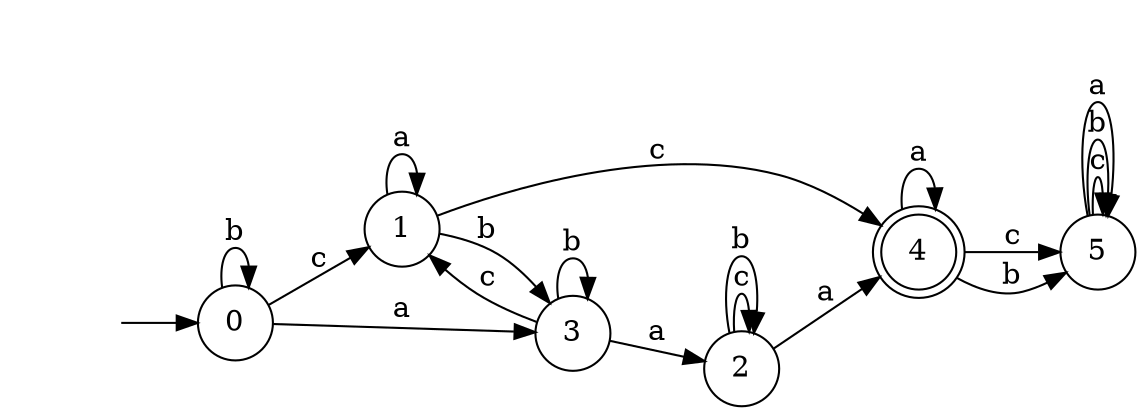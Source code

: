 digraph {
  rankdir=LR;
  0 [label="0", shape = circle];
  0 -> 1 [label="c"];
  0 -> 0 [label="b"];
  0 -> 3 [label="a"];
  1 [label="1", shape = circle];
  1 -> 4 [label="c"];
  1 -> 3 [label="b"];
  1 -> 1 [label="a"];
  2 [label="2", shape = circle];
  2 -> 2 [label="c"];
  2 -> 2 [label="b"];
  2 -> 4 [label="a"];
  3 [label="3", shape = circle];
  3 -> 1 [label="c"];
  3 -> 3 [label="b"];
  3 -> 2 [label="a"];
  4 [label="4", shape = doublecircle];
  4 -> 5 [label="c"];
  4 -> 5 [label="b"];
  4 -> 4 [label="a"];
  5 [label="5", shape = circle];
  5 -> 5 [label="c"];
  5 -> 5 [label="b"];
  5 -> 5 [label="a"];
  6 [label="", shape = plaintext];
  6 -> 0 [label=""];
}
